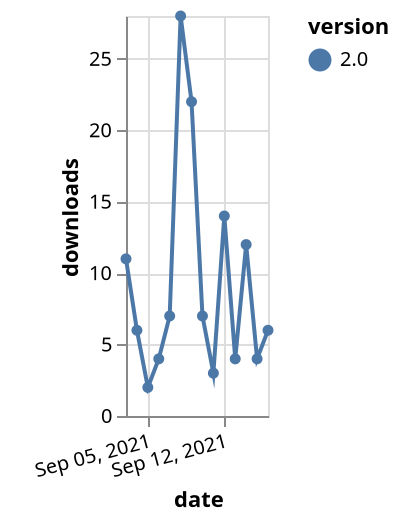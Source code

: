 {"$schema": "https://vega.github.io/schema/vega-lite/v5.json", "description": "A simple bar chart with embedded data.", "data": {"values": [{"date": "2021-09-03", "total": 6962, "delta": 11, "version": "2.0"}, {"date": "2021-09-04", "total": 6968, "delta": 6, "version": "2.0"}, {"date": "2021-09-05", "total": 6970, "delta": 2, "version": "2.0"}, {"date": "2021-09-06", "total": 6974, "delta": 4, "version": "2.0"}, {"date": "2021-09-07", "total": 6981, "delta": 7, "version": "2.0"}, {"date": "2021-09-08", "total": 7009, "delta": 28, "version": "2.0"}, {"date": "2021-09-09", "total": 7031, "delta": 22, "version": "2.0"}, {"date": "2021-09-10", "total": 7038, "delta": 7, "version": "2.0"}, {"date": "2021-09-11", "total": 7041, "delta": 3, "version": "2.0"}, {"date": "2021-09-12", "total": 7055, "delta": 14, "version": "2.0"}, {"date": "2021-09-13", "total": 7059, "delta": 4, "version": "2.0"}, {"date": "2021-09-14", "total": 7071, "delta": 12, "version": "2.0"}, {"date": "2021-09-15", "total": 7075, "delta": 4, "version": "2.0"}, {"date": "2021-09-16", "total": 7081, "delta": 6, "version": "2.0"}]}, "width": "container", "mark": {"type": "line", "point": {"filled": true}}, "encoding": {"x": {"field": "date", "type": "temporal", "timeUnit": "yearmonthdate", "title": "date", "axis": {"labelAngle": -15}}, "y": {"field": "delta", "type": "quantitative", "title": "downloads"}, "color": {"field": "version", "type": "nominal"}, "tooltip": {"field": "delta"}}}